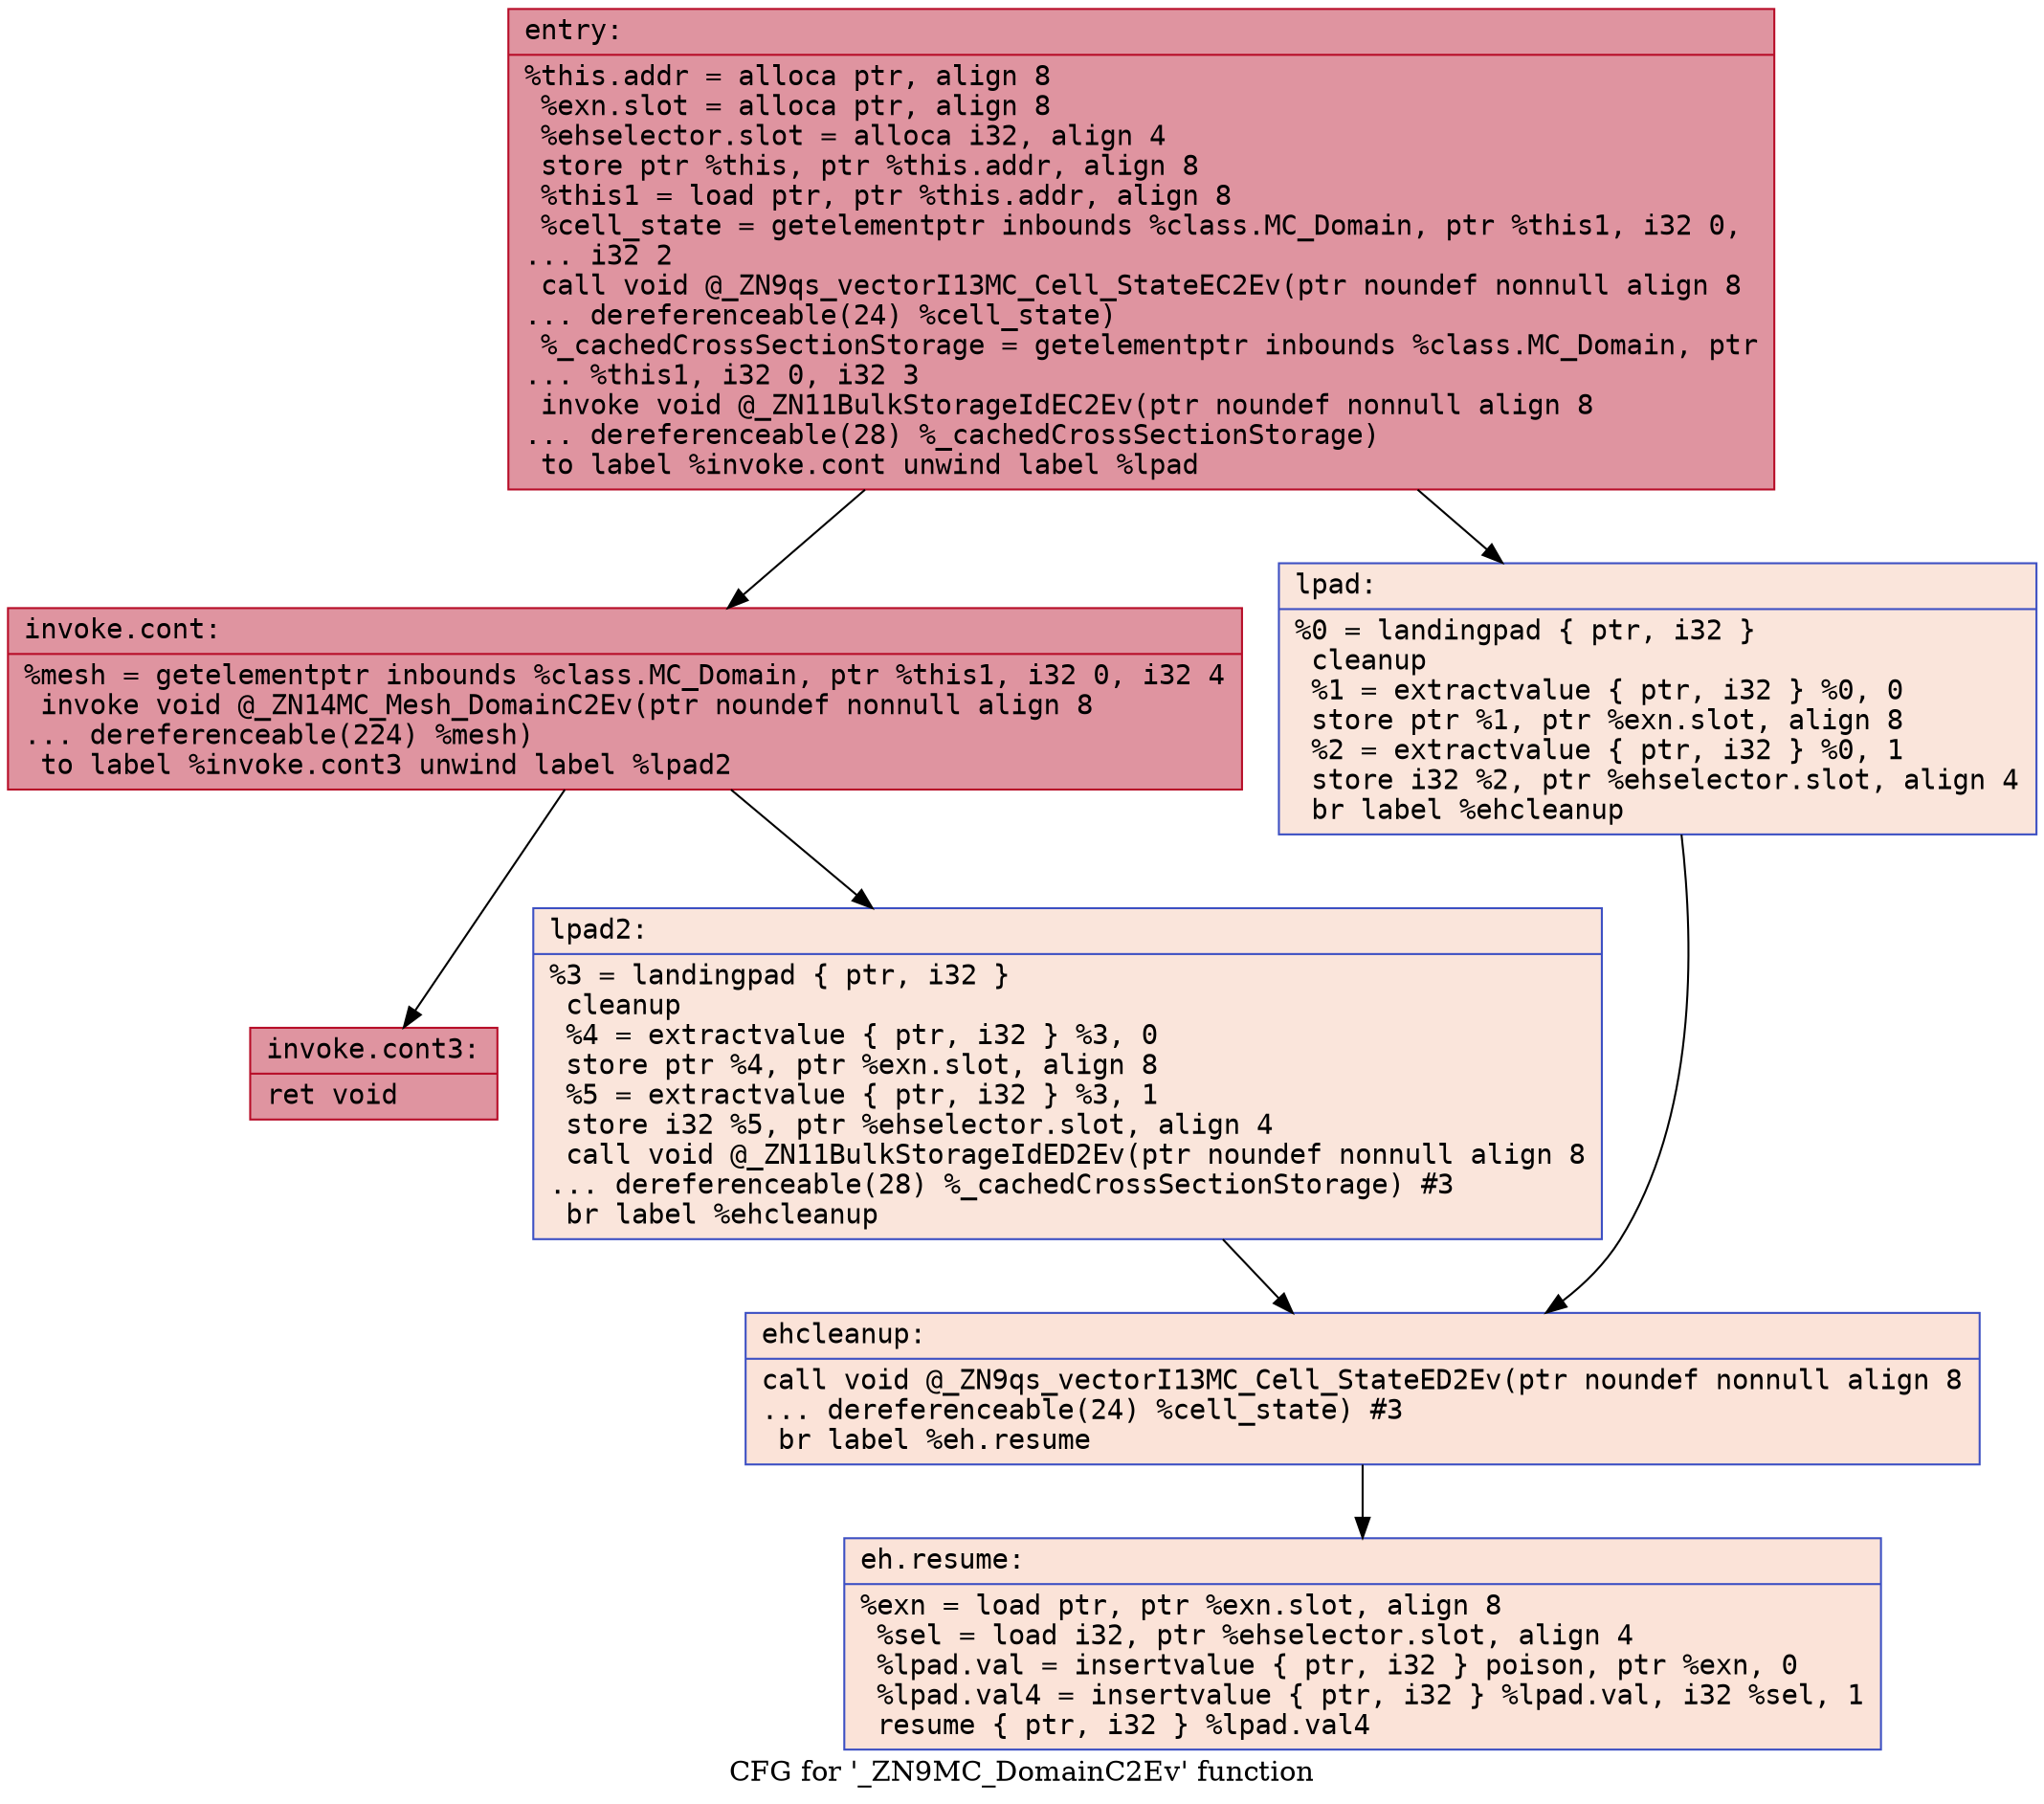 digraph "CFG for '_ZN9MC_DomainC2Ev' function" {
	label="CFG for '_ZN9MC_DomainC2Ev' function";

	Node0x55dab486e5a0 [shape=record,color="#b70d28ff", style=filled, fillcolor="#b70d2870" fontname="Courier",label="{entry:\l|  %this.addr = alloca ptr, align 8\l  %exn.slot = alloca ptr, align 8\l  %ehselector.slot = alloca i32, align 4\l  store ptr %this, ptr %this.addr, align 8\l  %this1 = load ptr, ptr %this.addr, align 8\l  %cell_state = getelementptr inbounds %class.MC_Domain, ptr %this1, i32 0,\l... i32 2\l  call void @_ZN9qs_vectorI13MC_Cell_StateEC2Ev(ptr noundef nonnull align 8\l... dereferenceable(24) %cell_state)\l  %_cachedCrossSectionStorage = getelementptr inbounds %class.MC_Domain, ptr\l... %this1, i32 0, i32 3\l  invoke void @_ZN11BulkStorageIdEC2Ev(ptr noundef nonnull align 8\l... dereferenceable(28) %_cachedCrossSectionStorage)\l          to label %invoke.cont unwind label %lpad\l}"];
	Node0x55dab486e5a0 -> Node0x55dab486eca0[tooltip="entry -> invoke.cont\nProbability 100.00%" ];
	Node0x55dab486e5a0 -> Node0x55dab486ecf0[tooltip="entry -> lpad\nProbability 0.00%" ];
	Node0x55dab486eca0 [shape=record,color="#b70d28ff", style=filled, fillcolor="#b70d2870" fontname="Courier",label="{invoke.cont:\l|  %mesh = getelementptr inbounds %class.MC_Domain, ptr %this1, i32 0, i32 4\l  invoke void @_ZN14MC_Mesh_DomainC2Ev(ptr noundef nonnull align 8\l... dereferenceable(224) %mesh)\l          to label %invoke.cont3 unwind label %lpad2\l}"];
	Node0x55dab486eca0 -> Node0x55dab486ef10[tooltip="invoke.cont -> invoke.cont3\nProbability 100.00%" ];
	Node0x55dab486eca0 -> Node0x55dab486ef60[tooltip="invoke.cont -> lpad2\nProbability 0.00%" ];
	Node0x55dab486ef10 [shape=record,color="#b70d28ff", style=filled, fillcolor="#b70d2870" fontname="Courier",label="{invoke.cont3:\l|  ret void\l}"];
	Node0x55dab486ecf0 [shape=record,color="#3d50c3ff", style=filled, fillcolor="#f4c5ad70" fontname="Courier",label="{lpad:\l|  %0 = landingpad \{ ptr, i32 \}\l          cleanup\l  %1 = extractvalue \{ ptr, i32 \} %0, 0\l  store ptr %1, ptr %exn.slot, align 8\l  %2 = extractvalue \{ ptr, i32 \} %0, 1\l  store i32 %2, ptr %ehselector.slot, align 4\l  br label %ehcleanup\l}"];
	Node0x55dab486ecf0 -> Node0x55dab486f530[tooltip="lpad -> ehcleanup\nProbability 100.00%" ];
	Node0x55dab486ef60 [shape=record,color="#3d50c3ff", style=filled, fillcolor="#f4c5ad70" fontname="Courier",label="{lpad2:\l|  %3 = landingpad \{ ptr, i32 \}\l          cleanup\l  %4 = extractvalue \{ ptr, i32 \} %3, 0\l  store ptr %4, ptr %exn.slot, align 8\l  %5 = extractvalue \{ ptr, i32 \} %3, 1\l  store i32 %5, ptr %ehselector.slot, align 4\l  call void @_ZN11BulkStorageIdED2Ev(ptr noundef nonnull align 8\l... dereferenceable(28) %_cachedCrossSectionStorage) #3\l  br label %ehcleanup\l}"];
	Node0x55dab486ef60 -> Node0x55dab486f530[tooltip="lpad2 -> ehcleanup\nProbability 100.00%" ];
	Node0x55dab486f530 [shape=record,color="#3d50c3ff", style=filled, fillcolor="#f6bfa670" fontname="Courier",label="{ehcleanup:\l|  call void @_ZN9qs_vectorI13MC_Cell_StateED2Ev(ptr noundef nonnull align 8\l... dereferenceable(24) %cell_state) #3\l  br label %eh.resume\l}"];
	Node0x55dab486f530 -> Node0x55dab486fb80[tooltip="ehcleanup -> eh.resume\nProbability 100.00%" ];
	Node0x55dab486fb80 [shape=record,color="#3d50c3ff", style=filled, fillcolor="#f6bfa670" fontname="Courier",label="{eh.resume:\l|  %exn = load ptr, ptr %exn.slot, align 8\l  %sel = load i32, ptr %ehselector.slot, align 4\l  %lpad.val = insertvalue \{ ptr, i32 \} poison, ptr %exn, 0\l  %lpad.val4 = insertvalue \{ ptr, i32 \} %lpad.val, i32 %sel, 1\l  resume \{ ptr, i32 \} %lpad.val4\l}"];
}
